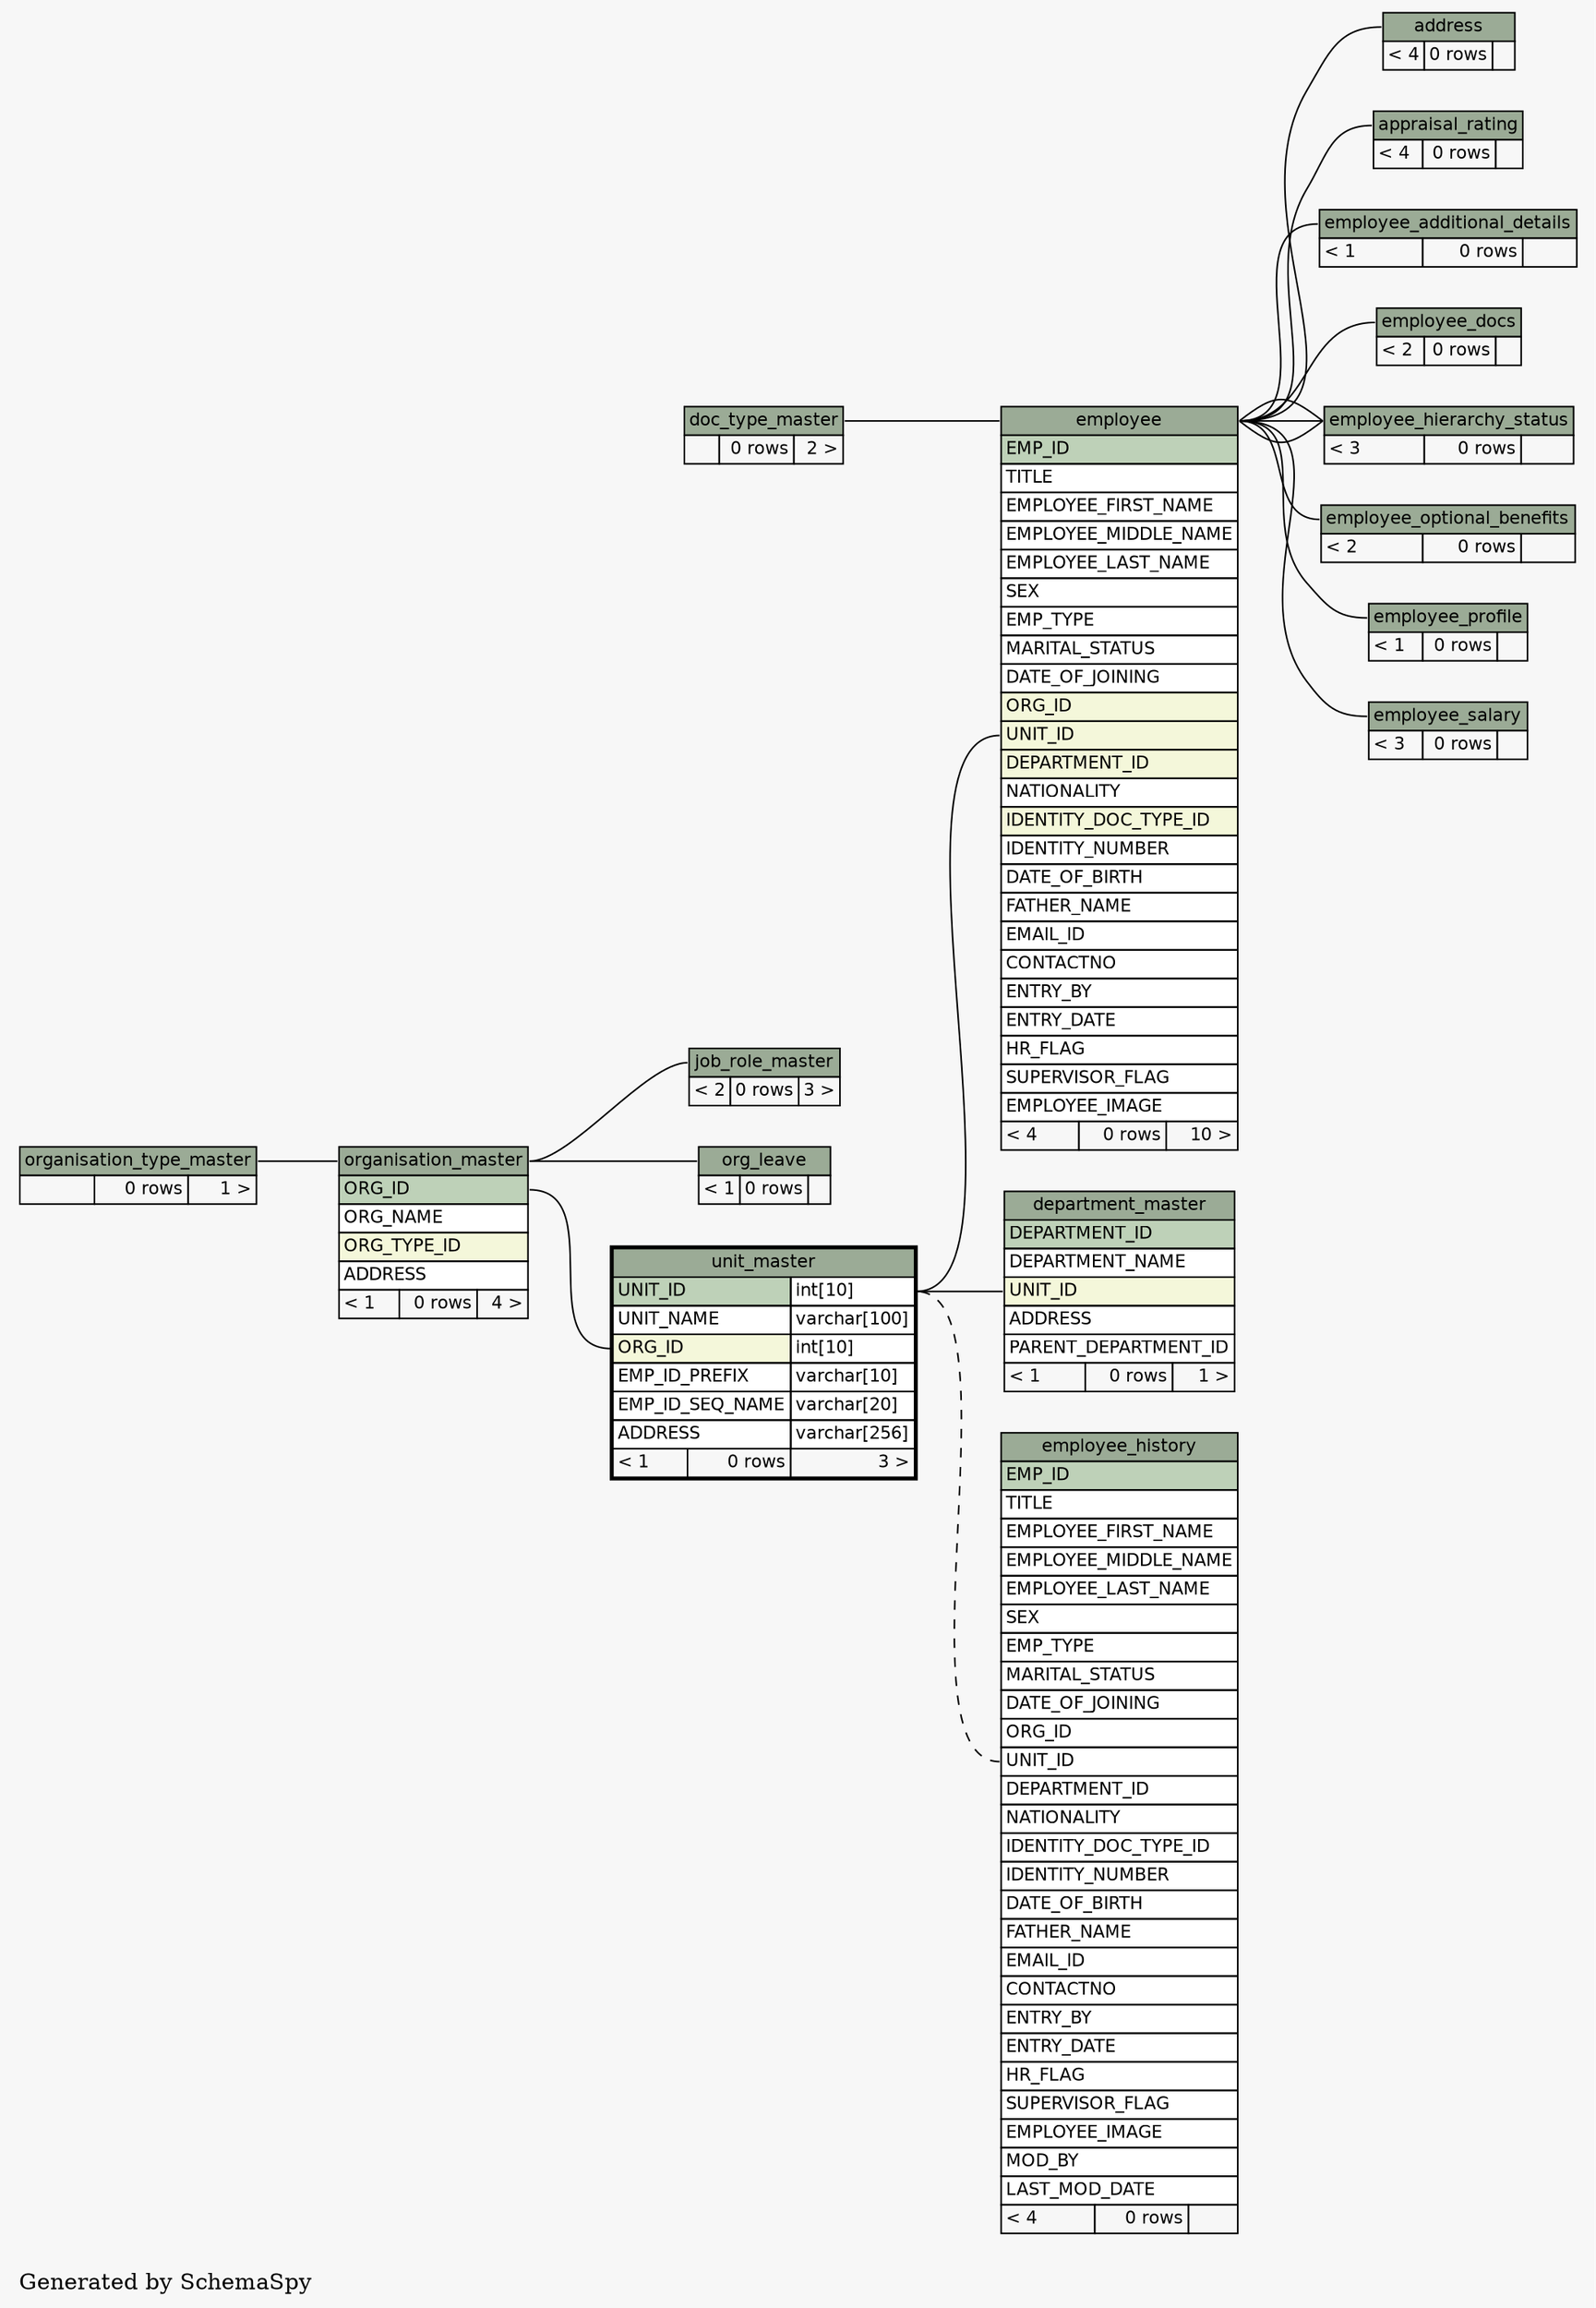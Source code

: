 // dot 2.38.0 on Windows 7 6.1
digraph "impliedTwoDegreesRelationshipsGraph" {
  graph [
    rankdir="RL"
    bgcolor="#f7f7f7"
    label="\nGenerated by SchemaSpy"
    labeljust="l"
  ];
  node [
    fontname="Helvetica"
    fontsize="11"
    shape="plaintext"
  ];
  edge [
    arrowsize="0.8"
  ];
  "address":"address.heading":w -> "employee":"employee.heading":e [arrowtail=tee arrowhead=none];
  "appraisal_rating":"appraisal_rating.heading":w -> "employee":"employee.heading":e [arrowtail=crowtee arrowhead=none];
  "department_master":"UNIT_ID":w -> "unit_master":"UNIT_ID.type":e [arrowtail=crowodot arrowhead=none];
  "employee":"employee.heading":w -> "doc_type_master":"doc_type_master.heading":e [arrowtail=crowodot arrowhead=none];
  "employee":"UNIT_ID":w -> "unit_master":"UNIT_ID.type":e [arrowtail=crowodot arrowhead=none];
  "employee_additional_details":"employee_additional_details.heading":w -> "employee":"employee.heading":e [arrowtail=tee arrowhead=none];
  "employee_docs":"employee_docs.heading":w -> "employee":"employee.heading":e [arrowtail=crowtee arrowhead=none];
  "employee_hierarchy_status":"employee_hierarchy_status.heading":w -> "employee":"employee.heading":e [arrowtail=tee arrowhead=none];
  "employee_hierarchy_status":"employee_hierarchy_status.heading":w -> "employee":"employee.heading":e [arrowtail=crowodot arrowhead=none];
  "employee_hierarchy_status":"employee_hierarchy_status.heading":w -> "employee":"employee.heading":e [arrowtail=crowodot arrowhead=none];
  "employee_history":"UNIT_ID":w -> "unit_master":"UNIT_ID.type":e [arrowtail=crowodot arrowhead=none style=dashed];
  "employee_optional_benefits":"employee_optional_benefits.heading":w -> "employee":"employee.heading":e [arrowtail=crowodot arrowhead=none];
  "employee_profile":"employee_profile.heading":w -> "employee":"employee.heading":e [arrowtail=tee arrowhead=none];
  "employee_salary":"employee_salary.heading":w -> "employee":"employee.heading":e [arrowtail=crowtee arrowhead=none];
  "job_role_master":"job_role_master.heading":w -> "organisation_master":"organisation_master.heading":e [arrowtail=crowtee arrowhead=none];
  "org_leave":"org_leave.heading":w -> "organisation_master":"organisation_master.heading":e [arrowtail=crowodot arrowhead=none];
  "organisation_master":"organisation_master.heading":w -> "organisation_type_master":"organisation_type_master.heading":e [arrowtail=crowodot arrowhead=none];
  "unit_master":"ORG_ID":w -> "organisation_master":"ORG_ID":e [arrowtail=crowodot arrowhead=none];
  "address" [
    label=<
    <TABLE BORDER="0" CELLBORDER="1" CELLSPACING="0" BGCOLOR="#ffffff">
      <TR><TD PORT="address.heading" COLSPAN="3" BGCOLOR="#9bab96" ALIGN="CENTER">address</TD></TR>
      <TR><TD ALIGN="LEFT" BGCOLOR="#f7f7f7">&lt; 4</TD><TD ALIGN="RIGHT" BGCOLOR="#f7f7f7">0 rows</TD><TD ALIGN="RIGHT" BGCOLOR="#f7f7f7">  </TD></TR>
    </TABLE>>
    URL="address.html#graph"
    tooltip="address"
  ];
  "appraisal_rating" [
    label=<
    <TABLE BORDER="0" CELLBORDER="1" CELLSPACING="0" BGCOLOR="#ffffff">
      <TR><TD PORT="appraisal_rating.heading" COLSPAN="3" BGCOLOR="#9bab96" ALIGN="CENTER">appraisal_rating</TD></TR>
      <TR><TD ALIGN="LEFT" BGCOLOR="#f7f7f7">&lt; 4</TD><TD ALIGN="RIGHT" BGCOLOR="#f7f7f7">0 rows</TD><TD ALIGN="RIGHT" BGCOLOR="#f7f7f7">  </TD></TR>
    </TABLE>>
    URL="appraisal_rating.html#graph"
    tooltip="appraisal_rating"
  ];
  "department_master" [
    label=<
    <TABLE BORDER="0" CELLBORDER="1" CELLSPACING="0" BGCOLOR="#ffffff">
      <TR><TD PORT="department_master.heading" COLSPAN="3" BGCOLOR="#9bab96" ALIGN="CENTER">department_master</TD></TR>
      <TR><TD PORT="DEPARTMENT_ID" COLSPAN="3" BGCOLOR="#bed1b8" ALIGN="LEFT">DEPARTMENT_ID</TD></TR>
      <TR><TD PORT="DEPARTMENT_NAME" COLSPAN="3" ALIGN="LEFT">DEPARTMENT_NAME</TD></TR>
      <TR><TD PORT="UNIT_ID" COLSPAN="3" BGCOLOR="#f4f7da" ALIGN="LEFT">UNIT_ID</TD></TR>
      <TR><TD PORT="ADDRESS" COLSPAN="3" ALIGN="LEFT">ADDRESS</TD></TR>
      <TR><TD PORT="PARENT_DEPARTMENT_ID" COLSPAN="3" ALIGN="LEFT">PARENT_DEPARTMENT_ID</TD></TR>
      <TR><TD ALIGN="LEFT" BGCOLOR="#f7f7f7">&lt; 1</TD><TD ALIGN="RIGHT" BGCOLOR="#f7f7f7">0 rows</TD><TD ALIGN="RIGHT" BGCOLOR="#f7f7f7">1 &gt;</TD></TR>
    </TABLE>>
    URL="department_master.html#graph"
    tooltip="department_master"
  ];
  "doc_type_master" [
    label=<
    <TABLE BORDER="0" CELLBORDER="1" CELLSPACING="0" BGCOLOR="#ffffff">
      <TR><TD PORT="doc_type_master.heading" COLSPAN="3" BGCOLOR="#9bab96" ALIGN="CENTER">doc_type_master</TD></TR>
      <TR><TD ALIGN="LEFT" BGCOLOR="#f7f7f7">  </TD><TD ALIGN="RIGHT" BGCOLOR="#f7f7f7">0 rows</TD><TD ALIGN="RIGHT" BGCOLOR="#f7f7f7">2 &gt;</TD></TR>
    </TABLE>>
    URL="doc_type_master.html#graph"
    tooltip="doc_type_master"
  ];
  "employee" [
    label=<
    <TABLE BORDER="0" CELLBORDER="1" CELLSPACING="0" BGCOLOR="#ffffff">
      <TR><TD PORT="employee.heading" COLSPAN="3" BGCOLOR="#9bab96" ALIGN="CENTER">employee</TD></TR>
      <TR><TD PORT="EMP_ID" COLSPAN="3" BGCOLOR="#bed1b8" ALIGN="LEFT">EMP_ID</TD></TR>
      <TR><TD PORT="TITLE" COLSPAN="3" ALIGN="LEFT">TITLE</TD></TR>
      <TR><TD PORT="EMPLOYEE_FIRST_NAME" COLSPAN="3" ALIGN="LEFT">EMPLOYEE_FIRST_NAME</TD></TR>
      <TR><TD PORT="EMPLOYEE_MIDDLE_NAME" COLSPAN="3" ALIGN="LEFT">EMPLOYEE_MIDDLE_NAME</TD></TR>
      <TR><TD PORT="EMPLOYEE_LAST_NAME" COLSPAN="3" ALIGN="LEFT">EMPLOYEE_LAST_NAME</TD></TR>
      <TR><TD PORT="SEX" COLSPAN="3" ALIGN="LEFT">SEX</TD></TR>
      <TR><TD PORT="EMP_TYPE" COLSPAN="3" ALIGN="LEFT">EMP_TYPE</TD></TR>
      <TR><TD PORT="MARITAL_STATUS" COLSPAN="3" ALIGN="LEFT">MARITAL_STATUS</TD></TR>
      <TR><TD PORT="DATE_OF_JOINING" COLSPAN="3" ALIGN="LEFT">DATE_OF_JOINING</TD></TR>
      <TR><TD PORT="ORG_ID" COLSPAN="3" BGCOLOR="#f4f7da" ALIGN="LEFT">ORG_ID</TD></TR>
      <TR><TD PORT="UNIT_ID" COLSPAN="3" BGCOLOR="#f4f7da" ALIGN="LEFT">UNIT_ID</TD></TR>
      <TR><TD PORT="DEPARTMENT_ID" COLSPAN="3" BGCOLOR="#f4f7da" ALIGN="LEFT">DEPARTMENT_ID</TD></TR>
      <TR><TD PORT="NATIONALITY" COLSPAN="3" ALIGN="LEFT">NATIONALITY</TD></TR>
      <TR><TD PORT="IDENTITY_DOC_TYPE_ID" COLSPAN="3" BGCOLOR="#f4f7da" ALIGN="LEFT">IDENTITY_DOC_TYPE_ID</TD></TR>
      <TR><TD PORT="IDENTITY_NUMBER" COLSPAN="3" ALIGN="LEFT">IDENTITY_NUMBER</TD></TR>
      <TR><TD PORT="DATE_OF_BIRTH" COLSPAN="3" ALIGN="LEFT">DATE_OF_BIRTH</TD></TR>
      <TR><TD PORT="FATHER_NAME" COLSPAN="3" ALIGN="LEFT">FATHER_NAME</TD></TR>
      <TR><TD PORT="EMAIL_ID" COLSPAN="3" ALIGN="LEFT">EMAIL_ID</TD></TR>
      <TR><TD PORT="CONTACTNO" COLSPAN="3" ALIGN="LEFT">CONTACTNO</TD></TR>
      <TR><TD PORT="ENTRY_BY" COLSPAN="3" ALIGN="LEFT">ENTRY_BY</TD></TR>
      <TR><TD PORT="ENTRY_DATE" COLSPAN="3" ALIGN="LEFT">ENTRY_DATE</TD></TR>
      <TR><TD PORT="HR_FLAG" COLSPAN="3" ALIGN="LEFT">HR_FLAG</TD></TR>
      <TR><TD PORT="SUPERVISOR_FLAG" COLSPAN="3" ALIGN="LEFT">SUPERVISOR_FLAG</TD></TR>
      <TR><TD PORT="EMPLOYEE_IMAGE" COLSPAN="3" ALIGN="LEFT">EMPLOYEE_IMAGE</TD></TR>
      <TR><TD ALIGN="LEFT" BGCOLOR="#f7f7f7">&lt; 4</TD><TD ALIGN="RIGHT" BGCOLOR="#f7f7f7">0 rows</TD><TD ALIGN="RIGHT" BGCOLOR="#f7f7f7">10 &gt;</TD></TR>
    </TABLE>>
    URL="employee.html#graph"
    tooltip="employee"
  ];
  "employee_additional_details" [
    label=<
    <TABLE BORDER="0" CELLBORDER="1" CELLSPACING="0" BGCOLOR="#ffffff">
      <TR><TD PORT="employee_additional_details.heading" COLSPAN="3" BGCOLOR="#9bab96" ALIGN="CENTER">employee_additional_details</TD></TR>
      <TR><TD ALIGN="LEFT" BGCOLOR="#f7f7f7">&lt; 1</TD><TD ALIGN="RIGHT" BGCOLOR="#f7f7f7">0 rows</TD><TD ALIGN="RIGHT" BGCOLOR="#f7f7f7">  </TD></TR>
    </TABLE>>
    URL="employee_additional_details.html#graph"
    tooltip="employee_additional_details"
  ];
  "employee_docs" [
    label=<
    <TABLE BORDER="0" CELLBORDER="1" CELLSPACING="0" BGCOLOR="#ffffff">
      <TR><TD PORT="employee_docs.heading" COLSPAN="3" BGCOLOR="#9bab96" ALIGN="CENTER">employee_docs</TD></TR>
      <TR><TD ALIGN="LEFT" BGCOLOR="#f7f7f7">&lt; 2</TD><TD ALIGN="RIGHT" BGCOLOR="#f7f7f7">0 rows</TD><TD ALIGN="RIGHT" BGCOLOR="#f7f7f7">  </TD></TR>
    </TABLE>>
    URL="employee_docs.html#graph"
    tooltip="employee_docs"
  ];
  "employee_hierarchy_status" [
    label=<
    <TABLE BORDER="0" CELLBORDER="1" CELLSPACING="0" BGCOLOR="#ffffff">
      <TR><TD PORT="employee_hierarchy_status.heading" COLSPAN="3" BGCOLOR="#9bab96" ALIGN="CENTER">employee_hierarchy_status</TD></TR>
      <TR><TD ALIGN="LEFT" BGCOLOR="#f7f7f7">&lt; 3</TD><TD ALIGN="RIGHT" BGCOLOR="#f7f7f7">0 rows</TD><TD ALIGN="RIGHT" BGCOLOR="#f7f7f7">  </TD></TR>
    </TABLE>>
    URL="employee_hierarchy_status.html#graph"
    tooltip="employee_hierarchy_status"
  ];
  "employee_history" [
    label=<
    <TABLE BORDER="0" CELLBORDER="1" CELLSPACING="0" BGCOLOR="#ffffff">
      <TR><TD PORT="employee_history.heading" COLSPAN="3" BGCOLOR="#9bab96" ALIGN="CENTER">employee_history</TD></TR>
      <TR><TD PORT="EMP_ID" COLSPAN="3" BGCOLOR="#bed1b8" ALIGN="LEFT">EMP_ID</TD></TR>
      <TR><TD PORT="TITLE" COLSPAN="3" ALIGN="LEFT">TITLE</TD></TR>
      <TR><TD PORT="EMPLOYEE_FIRST_NAME" COLSPAN="3" ALIGN="LEFT">EMPLOYEE_FIRST_NAME</TD></TR>
      <TR><TD PORT="EMPLOYEE_MIDDLE_NAME" COLSPAN="3" ALIGN="LEFT">EMPLOYEE_MIDDLE_NAME</TD></TR>
      <TR><TD PORT="EMPLOYEE_LAST_NAME" COLSPAN="3" ALIGN="LEFT">EMPLOYEE_LAST_NAME</TD></TR>
      <TR><TD PORT="SEX" COLSPAN="3" ALIGN="LEFT">SEX</TD></TR>
      <TR><TD PORT="EMP_TYPE" COLSPAN="3" ALIGN="LEFT">EMP_TYPE</TD></TR>
      <TR><TD PORT="MARITAL_STATUS" COLSPAN="3" ALIGN="LEFT">MARITAL_STATUS</TD></TR>
      <TR><TD PORT="DATE_OF_JOINING" COLSPAN="3" ALIGN="LEFT">DATE_OF_JOINING</TD></TR>
      <TR><TD PORT="ORG_ID" COLSPAN="3" ALIGN="LEFT">ORG_ID</TD></TR>
      <TR><TD PORT="UNIT_ID" COLSPAN="3" ALIGN="LEFT">UNIT_ID</TD></TR>
      <TR><TD PORT="DEPARTMENT_ID" COLSPAN="3" ALIGN="LEFT">DEPARTMENT_ID</TD></TR>
      <TR><TD PORT="NATIONALITY" COLSPAN="3" ALIGN="LEFT">NATIONALITY</TD></TR>
      <TR><TD PORT="IDENTITY_DOC_TYPE_ID" COLSPAN="3" ALIGN="LEFT">IDENTITY_DOC_TYPE_ID</TD></TR>
      <TR><TD PORT="IDENTITY_NUMBER" COLSPAN="3" ALIGN="LEFT">IDENTITY_NUMBER</TD></TR>
      <TR><TD PORT="DATE_OF_BIRTH" COLSPAN="3" ALIGN="LEFT">DATE_OF_BIRTH</TD></TR>
      <TR><TD PORT="FATHER_NAME" COLSPAN="3" ALIGN="LEFT">FATHER_NAME</TD></TR>
      <TR><TD PORT="EMAIL_ID" COLSPAN="3" ALIGN="LEFT">EMAIL_ID</TD></TR>
      <TR><TD PORT="CONTACTNO" COLSPAN="3" ALIGN="LEFT">CONTACTNO</TD></TR>
      <TR><TD PORT="ENTRY_BY" COLSPAN="3" ALIGN="LEFT">ENTRY_BY</TD></TR>
      <TR><TD PORT="ENTRY_DATE" COLSPAN="3" ALIGN="LEFT">ENTRY_DATE</TD></TR>
      <TR><TD PORT="HR_FLAG" COLSPAN="3" ALIGN="LEFT">HR_FLAG</TD></TR>
      <TR><TD PORT="SUPERVISOR_FLAG" COLSPAN="3" ALIGN="LEFT">SUPERVISOR_FLAG</TD></TR>
      <TR><TD PORT="EMPLOYEE_IMAGE" COLSPAN="3" ALIGN="LEFT">EMPLOYEE_IMAGE</TD></TR>
      <TR><TD PORT="MOD_BY" COLSPAN="3" ALIGN="LEFT">MOD_BY</TD></TR>
      <TR><TD PORT="LAST_MOD_DATE" COLSPAN="3" ALIGN="LEFT">LAST_MOD_DATE</TD></TR>
      <TR><TD ALIGN="LEFT" BGCOLOR="#f7f7f7">&lt; 4</TD><TD ALIGN="RIGHT" BGCOLOR="#f7f7f7">0 rows</TD><TD ALIGN="RIGHT" BGCOLOR="#f7f7f7">  </TD></TR>
    </TABLE>>
    URL="employee_history.html#graph"
    tooltip="employee_history"
  ];
  "employee_optional_benefits" [
    label=<
    <TABLE BORDER="0" CELLBORDER="1" CELLSPACING="0" BGCOLOR="#ffffff">
      <TR><TD PORT="employee_optional_benefits.heading" COLSPAN="3" BGCOLOR="#9bab96" ALIGN="CENTER">employee_optional_benefits</TD></TR>
      <TR><TD ALIGN="LEFT" BGCOLOR="#f7f7f7">&lt; 2</TD><TD ALIGN="RIGHT" BGCOLOR="#f7f7f7">0 rows</TD><TD ALIGN="RIGHT" BGCOLOR="#f7f7f7">  </TD></TR>
    </TABLE>>
    URL="employee_optional_benefits.html#graph"
    tooltip="employee_optional_benefits"
  ];
  "employee_profile" [
    label=<
    <TABLE BORDER="0" CELLBORDER="1" CELLSPACING="0" BGCOLOR="#ffffff">
      <TR><TD PORT="employee_profile.heading" COLSPAN="3" BGCOLOR="#9bab96" ALIGN="CENTER">employee_profile</TD></TR>
      <TR><TD ALIGN="LEFT" BGCOLOR="#f7f7f7">&lt; 1</TD><TD ALIGN="RIGHT" BGCOLOR="#f7f7f7">0 rows</TD><TD ALIGN="RIGHT" BGCOLOR="#f7f7f7">  </TD></TR>
    </TABLE>>
    URL="employee_profile.html#graph"
    tooltip="employee_profile"
  ];
  "employee_salary" [
    label=<
    <TABLE BORDER="0" CELLBORDER="1" CELLSPACING="0" BGCOLOR="#ffffff">
      <TR><TD PORT="employee_salary.heading" COLSPAN="3" BGCOLOR="#9bab96" ALIGN="CENTER">employee_salary</TD></TR>
      <TR><TD ALIGN="LEFT" BGCOLOR="#f7f7f7">&lt; 3</TD><TD ALIGN="RIGHT" BGCOLOR="#f7f7f7">0 rows</TD><TD ALIGN="RIGHT" BGCOLOR="#f7f7f7">  </TD></TR>
    </TABLE>>
    URL="employee_salary.html#graph"
    tooltip="employee_salary"
  ];
  "job_role_master" [
    label=<
    <TABLE BORDER="0" CELLBORDER="1" CELLSPACING="0" BGCOLOR="#ffffff">
      <TR><TD PORT="job_role_master.heading" COLSPAN="3" BGCOLOR="#9bab96" ALIGN="CENTER">job_role_master</TD></TR>
      <TR><TD ALIGN="LEFT" BGCOLOR="#f7f7f7">&lt; 2</TD><TD ALIGN="RIGHT" BGCOLOR="#f7f7f7">0 rows</TD><TD ALIGN="RIGHT" BGCOLOR="#f7f7f7">3 &gt;</TD></TR>
    </TABLE>>
    URL="job_role_master.html#graph"
    tooltip="job_role_master"
  ];
  "org_leave" [
    label=<
    <TABLE BORDER="0" CELLBORDER="1" CELLSPACING="0" BGCOLOR="#ffffff">
      <TR><TD PORT="org_leave.heading" COLSPAN="3" BGCOLOR="#9bab96" ALIGN="CENTER">org_leave</TD></TR>
      <TR><TD ALIGN="LEFT" BGCOLOR="#f7f7f7">&lt; 1</TD><TD ALIGN="RIGHT" BGCOLOR="#f7f7f7">0 rows</TD><TD ALIGN="RIGHT" BGCOLOR="#f7f7f7">  </TD></TR>
    </TABLE>>
    URL="org_leave.html#graph"
    tooltip="org_leave"
  ];
  "organisation_master" [
    label=<
    <TABLE BORDER="0" CELLBORDER="1" CELLSPACING="0" BGCOLOR="#ffffff">
      <TR><TD PORT="organisation_master.heading" COLSPAN="3" BGCOLOR="#9bab96" ALIGN="CENTER">organisation_master</TD></TR>
      <TR><TD PORT="ORG_ID" COLSPAN="3" BGCOLOR="#bed1b8" ALIGN="LEFT">ORG_ID</TD></TR>
      <TR><TD PORT="ORG_NAME" COLSPAN="3" ALIGN="LEFT">ORG_NAME</TD></TR>
      <TR><TD PORT="ORG_TYPE_ID" COLSPAN="3" BGCOLOR="#f4f7da" ALIGN="LEFT">ORG_TYPE_ID</TD></TR>
      <TR><TD PORT="ADDRESS" COLSPAN="3" ALIGN="LEFT">ADDRESS</TD></TR>
      <TR><TD ALIGN="LEFT" BGCOLOR="#f7f7f7">&lt; 1</TD><TD ALIGN="RIGHT" BGCOLOR="#f7f7f7">0 rows</TD><TD ALIGN="RIGHT" BGCOLOR="#f7f7f7">4 &gt;</TD></TR>
    </TABLE>>
    URL="organisation_master.html#graph"
    tooltip="organisation_master"
  ];
  "organisation_type_master" [
    label=<
    <TABLE BORDER="0" CELLBORDER="1" CELLSPACING="0" BGCOLOR="#ffffff">
      <TR><TD PORT="organisation_type_master.heading" COLSPAN="3" BGCOLOR="#9bab96" ALIGN="CENTER">organisation_type_master</TD></TR>
      <TR><TD ALIGN="LEFT" BGCOLOR="#f7f7f7">  </TD><TD ALIGN="RIGHT" BGCOLOR="#f7f7f7">0 rows</TD><TD ALIGN="RIGHT" BGCOLOR="#f7f7f7">1 &gt;</TD></TR>
    </TABLE>>
    URL="organisation_type_master.html#graph"
    tooltip="organisation_type_master"
  ];
  "unit_master" [
    label=<
    <TABLE BORDER="2" CELLBORDER="1" CELLSPACING="0" BGCOLOR="#ffffff">
      <TR><TD PORT="unit_master.heading" COLSPAN="3" BGCOLOR="#9bab96" ALIGN="CENTER">unit_master</TD></TR>
      <TR><TD PORT="UNIT_ID" COLSPAN="2" BGCOLOR="#bed1b8" ALIGN="LEFT">UNIT_ID</TD><TD PORT="UNIT_ID.type" ALIGN="LEFT">int[10]</TD></TR>
      <TR><TD PORT="UNIT_NAME" COLSPAN="2" ALIGN="LEFT">UNIT_NAME</TD><TD PORT="UNIT_NAME.type" ALIGN="LEFT">varchar[100]</TD></TR>
      <TR><TD PORT="ORG_ID" COLSPAN="2" BGCOLOR="#f4f7da" ALIGN="LEFT">ORG_ID</TD><TD PORT="ORG_ID.type" ALIGN="LEFT">int[10]</TD></TR>
      <TR><TD PORT="EMP_ID_PREFIX" COLSPAN="2" ALIGN="LEFT">EMP_ID_PREFIX</TD><TD PORT="EMP_ID_PREFIX.type" ALIGN="LEFT">varchar[10]</TD></TR>
      <TR><TD PORT="EMP_ID_SEQ_NAME" COLSPAN="2" ALIGN="LEFT">EMP_ID_SEQ_NAME</TD><TD PORT="EMP_ID_SEQ_NAME.type" ALIGN="LEFT">varchar[20]</TD></TR>
      <TR><TD PORT="ADDRESS" COLSPAN="2" ALIGN="LEFT">ADDRESS</TD><TD PORT="ADDRESS.type" ALIGN="LEFT">varchar[256]</TD></TR>
      <TR><TD ALIGN="LEFT" BGCOLOR="#f7f7f7">&lt; 1</TD><TD ALIGN="RIGHT" BGCOLOR="#f7f7f7">0 rows</TD><TD ALIGN="RIGHT" BGCOLOR="#f7f7f7">3 &gt;</TD></TR>
    </TABLE>>
    URL="unit_master.html#"
    tooltip="unit_master"
  ];
}
